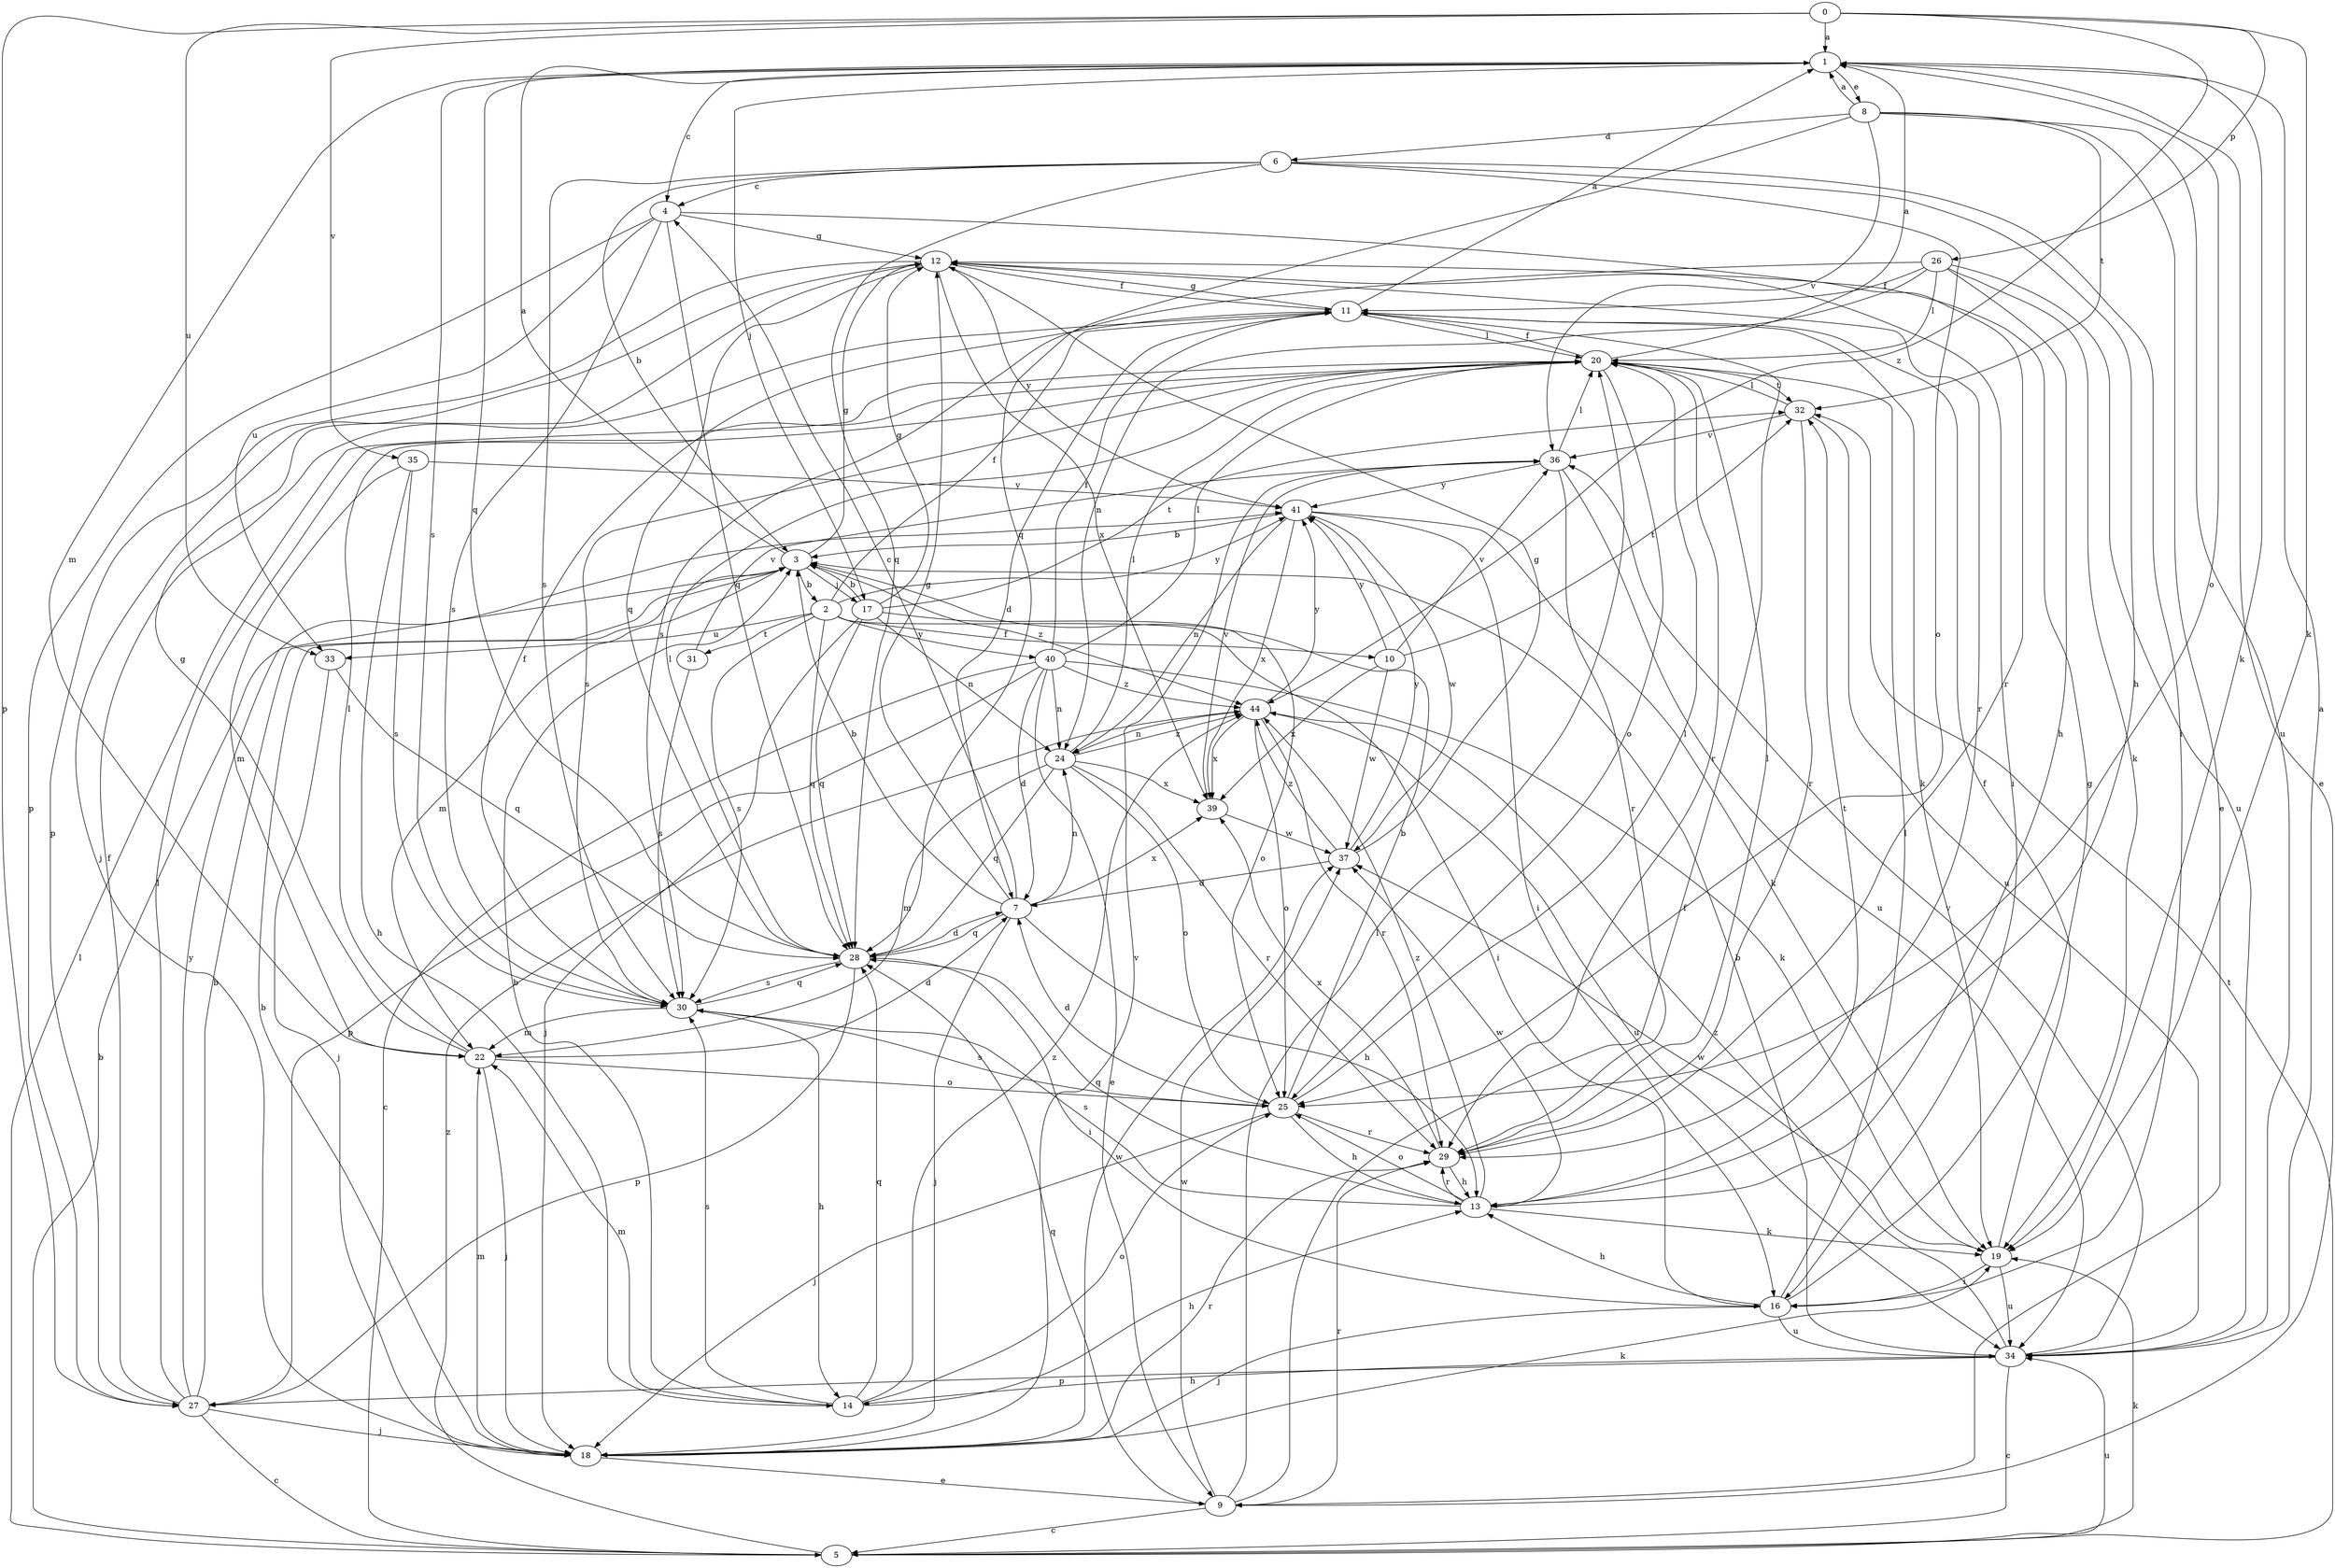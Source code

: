 strict digraph  {
0;
1;
2;
3;
4;
5;
6;
7;
8;
9;
10;
11;
12;
13;
14;
16;
17;
18;
19;
20;
22;
24;
25;
26;
27;
28;
29;
30;
31;
32;
33;
34;
35;
36;
37;
39;
40;
41;
44;
0 -> 1  [label=a];
0 -> 19  [label=k];
0 -> 26  [label=p];
0 -> 27  [label=p];
0 -> 33  [label=u];
0 -> 35  [label=v];
0 -> 44  [label=z];
1 -> 4  [label=c];
1 -> 8  [label=e];
1 -> 9  [label=e];
1 -> 17  [label=j];
1 -> 19  [label=k];
1 -> 22  [label=m];
1 -> 25  [label=o];
1 -> 28  [label=q];
1 -> 30  [label=s];
2 -> 10  [label=f];
2 -> 11  [label=f];
2 -> 16  [label=i];
2 -> 28  [label=q];
2 -> 30  [label=s];
2 -> 31  [label=t];
2 -> 33  [label=u];
2 -> 40  [label=y];
2 -> 41  [label=y];
3 -> 1  [label=a];
3 -> 2  [label=b];
3 -> 12  [label=g];
3 -> 17  [label=j];
3 -> 22  [label=m];
3 -> 44  [label=z];
4 -> 12  [label=g];
4 -> 27  [label=p];
4 -> 28  [label=q];
4 -> 29  [label=r];
4 -> 30  [label=s];
4 -> 33  [label=u];
5 -> 3  [label=b];
5 -> 19  [label=k];
5 -> 20  [label=l];
5 -> 32  [label=t];
5 -> 34  [label=u];
5 -> 44  [label=z];
6 -> 3  [label=b];
6 -> 4  [label=c];
6 -> 13  [label=h];
6 -> 16  [label=i];
6 -> 25  [label=o];
6 -> 28  [label=q];
6 -> 30  [label=s];
7 -> 3  [label=b];
7 -> 4  [label=c];
7 -> 12  [label=g];
7 -> 13  [label=h];
7 -> 18  [label=j];
7 -> 24  [label=n];
7 -> 28  [label=q];
7 -> 39  [label=x];
8 -> 1  [label=a];
8 -> 6  [label=d];
8 -> 9  [label=e];
8 -> 28  [label=q];
8 -> 32  [label=t];
8 -> 34  [label=u];
8 -> 36  [label=v];
9 -> 5  [label=c];
9 -> 11  [label=f];
9 -> 20  [label=l];
9 -> 28  [label=q];
9 -> 29  [label=r];
9 -> 37  [label=w];
10 -> 32  [label=t];
10 -> 36  [label=v];
10 -> 37  [label=w];
10 -> 39  [label=x];
10 -> 41  [label=y];
11 -> 1  [label=a];
11 -> 7  [label=d];
11 -> 12  [label=g];
11 -> 19  [label=k];
11 -> 20  [label=l];
12 -> 11  [label=f];
12 -> 16  [label=i];
12 -> 18  [label=j];
12 -> 27  [label=p];
12 -> 28  [label=q];
12 -> 29  [label=r];
12 -> 39  [label=x];
12 -> 41  [label=y];
13 -> 19  [label=k];
13 -> 25  [label=o];
13 -> 28  [label=q];
13 -> 29  [label=r];
13 -> 30  [label=s];
13 -> 32  [label=t];
13 -> 37  [label=w];
13 -> 44  [label=z];
14 -> 3  [label=b];
14 -> 13  [label=h];
14 -> 22  [label=m];
14 -> 25  [label=o];
14 -> 28  [label=q];
14 -> 30  [label=s];
14 -> 44  [label=z];
16 -> 12  [label=g];
16 -> 13  [label=h];
16 -> 18  [label=j];
16 -> 20  [label=l];
16 -> 34  [label=u];
17 -> 3  [label=b];
17 -> 12  [label=g];
17 -> 18  [label=j];
17 -> 24  [label=n];
17 -> 25  [label=o];
17 -> 28  [label=q];
17 -> 32  [label=t];
18 -> 3  [label=b];
18 -> 9  [label=e];
18 -> 19  [label=k];
18 -> 22  [label=m];
18 -> 29  [label=r];
18 -> 36  [label=v];
18 -> 37  [label=w];
19 -> 11  [label=f];
19 -> 16  [label=i];
19 -> 34  [label=u];
19 -> 37  [label=w];
20 -> 1  [label=a];
20 -> 11  [label=f];
20 -> 25  [label=o];
20 -> 29  [label=r];
20 -> 30  [label=s];
20 -> 32  [label=t];
22 -> 7  [label=d];
22 -> 12  [label=g];
22 -> 18  [label=j];
22 -> 20  [label=l];
22 -> 25  [label=o];
24 -> 20  [label=l];
24 -> 22  [label=m];
24 -> 25  [label=o];
24 -> 28  [label=q];
24 -> 29  [label=r];
24 -> 39  [label=x];
24 -> 44  [label=z];
25 -> 3  [label=b];
25 -> 7  [label=d];
25 -> 13  [label=h];
25 -> 18  [label=j];
25 -> 20  [label=l];
25 -> 29  [label=r];
25 -> 30  [label=s];
26 -> 11  [label=f];
26 -> 13  [label=h];
26 -> 19  [label=k];
26 -> 20  [label=l];
26 -> 24  [label=n];
26 -> 30  [label=s];
26 -> 34  [label=u];
27 -> 3  [label=b];
27 -> 5  [label=c];
27 -> 11  [label=f];
27 -> 18  [label=j];
27 -> 20  [label=l];
27 -> 41  [label=y];
28 -> 7  [label=d];
28 -> 16  [label=i];
28 -> 20  [label=l];
28 -> 27  [label=p];
28 -> 30  [label=s];
29 -> 13  [label=h];
29 -> 20  [label=l];
29 -> 39  [label=x];
30 -> 11  [label=f];
30 -> 14  [label=h];
30 -> 22  [label=m];
30 -> 28  [label=q];
31 -> 30  [label=s];
31 -> 36  [label=v];
32 -> 20  [label=l];
32 -> 29  [label=r];
32 -> 34  [label=u];
32 -> 36  [label=v];
33 -> 18  [label=j];
33 -> 28  [label=q];
34 -> 1  [label=a];
34 -> 3  [label=b];
34 -> 5  [label=c];
34 -> 14  [label=h];
34 -> 27  [label=p];
34 -> 36  [label=v];
34 -> 44  [label=z];
35 -> 14  [label=h];
35 -> 22  [label=m];
35 -> 30  [label=s];
35 -> 41  [label=y];
36 -> 20  [label=l];
36 -> 29  [label=r];
36 -> 34  [label=u];
36 -> 41  [label=y];
37 -> 7  [label=d];
37 -> 12  [label=g];
37 -> 41  [label=y];
37 -> 44  [label=z];
39 -> 36  [label=v];
39 -> 37  [label=w];
40 -> 5  [label=c];
40 -> 7  [label=d];
40 -> 9  [label=e];
40 -> 11  [label=f];
40 -> 19  [label=k];
40 -> 20  [label=l];
40 -> 24  [label=n];
40 -> 27  [label=p];
40 -> 44  [label=z];
41 -> 3  [label=b];
41 -> 16  [label=i];
41 -> 19  [label=k];
41 -> 24  [label=n];
41 -> 37  [label=w];
41 -> 39  [label=x];
44 -> 24  [label=n];
44 -> 25  [label=o];
44 -> 29  [label=r];
44 -> 34  [label=u];
44 -> 39  [label=x];
44 -> 41  [label=y];
}
